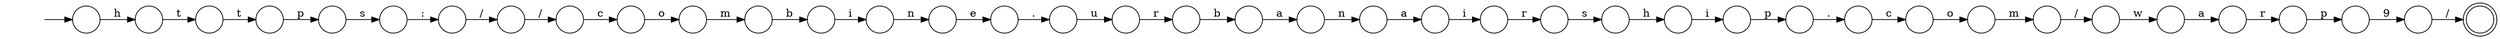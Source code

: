 digraph Automaton {
  rankdir = LR;
  0 [shape=circle,label=""];
  0 -> 7 [label="m"]
  1 [shape=circle,label=""];
  1 -> 20 [label="."]
  2 [shape=circle,label=""];
  2 -> 28 [label="p"]
  3 [shape=circle,label=""];
  3 -> 5 [label="/"]
  4 [shape=circle,label=""];
  4 -> 30 [label="r"]
  5 [shape=doublecircle,label=""];
  6 [shape=circle,label=""];
  6 -> 24 [label="n"]
  7 [shape=circle,label=""];
  7 -> 9 [label="/"]
  8 [shape=circle,label=""];
  8 -> 2 [label="r"]
  9 [shape=circle,label=""];
  9 -> 29 [label="w"]
  10 [shape=circle,label=""];
  10 -> 38 [label="/"]
  11 [shape=circle,label=""];
  11 -> 16 [label="."]
  12 [shape=circle,label=""];
  12 -> 39 [label="b"]
  13 [shape=circle,label=""];
  13 -> 23 [label="p"]
  14 [shape=circle,label=""];
  14 -> 27 [label="n"]
  15 [shape=circle,label=""];
  15 -> 37 [label="b"]
  16 [shape=circle,label=""];
  16 -> 34 [label="c"]
  17 [shape=circle,label=""];
  17 -> 4 [label="i"]
  18 [shape=circle,label=""];
  18 -> 25 [label="i"]
  19 [shape=circle,label=""];
  19 -> 13 [label="t"]
  20 [shape=circle,label=""];
  20 -> 33 [label="u"]
  21 [shape=circle,label=""];
  21 -> 36 [label="o"]
  22 [shape=circle,label=""];
  22 -> 31 [label=":"]
  23 [shape=circle,label=""];
  23 -> 22 [label="s"]
  24 [shape=circle,label=""];
  24 -> 17 [label="a"]
  25 [shape=circle,label=""];
  25 -> 11 [label="p"]
  26 [shape=circle,label=""];
  26 -> 19 [label="t"]
  27 [shape=circle,label=""];
  27 -> 1 [label="e"]
  28 [shape=circle,label=""];
  28 -> 3 [label="9"]
  29 [shape=circle,label=""];
  29 -> 8 [label="a"]
  30 [shape=circle,label=""];
  30 -> 35 [label="s"]
  31 [shape=circle,label=""];
  31 -> 10 [label="/"]
  32 [shape=circle,label=""];
  initial [shape=plaintext,label=""];
  initial -> 32
  32 -> 26 [label="h"]
  33 [shape=circle,label=""];
  33 -> 15 [label="r"]
  34 [shape=circle,label=""];
  34 -> 0 [label="o"]
  35 [shape=circle,label=""];
  35 -> 18 [label="h"]
  36 [shape=circle,label=""];
  36 -> 12 [label="m"]
  37 [shape=circle,label=""];
  37 -> 6 [label="a"]
  38 [shape=circle,label=""];
  38 -> 21 [label="c"]
  39 [shape=circle,label=""];
  39 -> 14 [label="i"]
}
